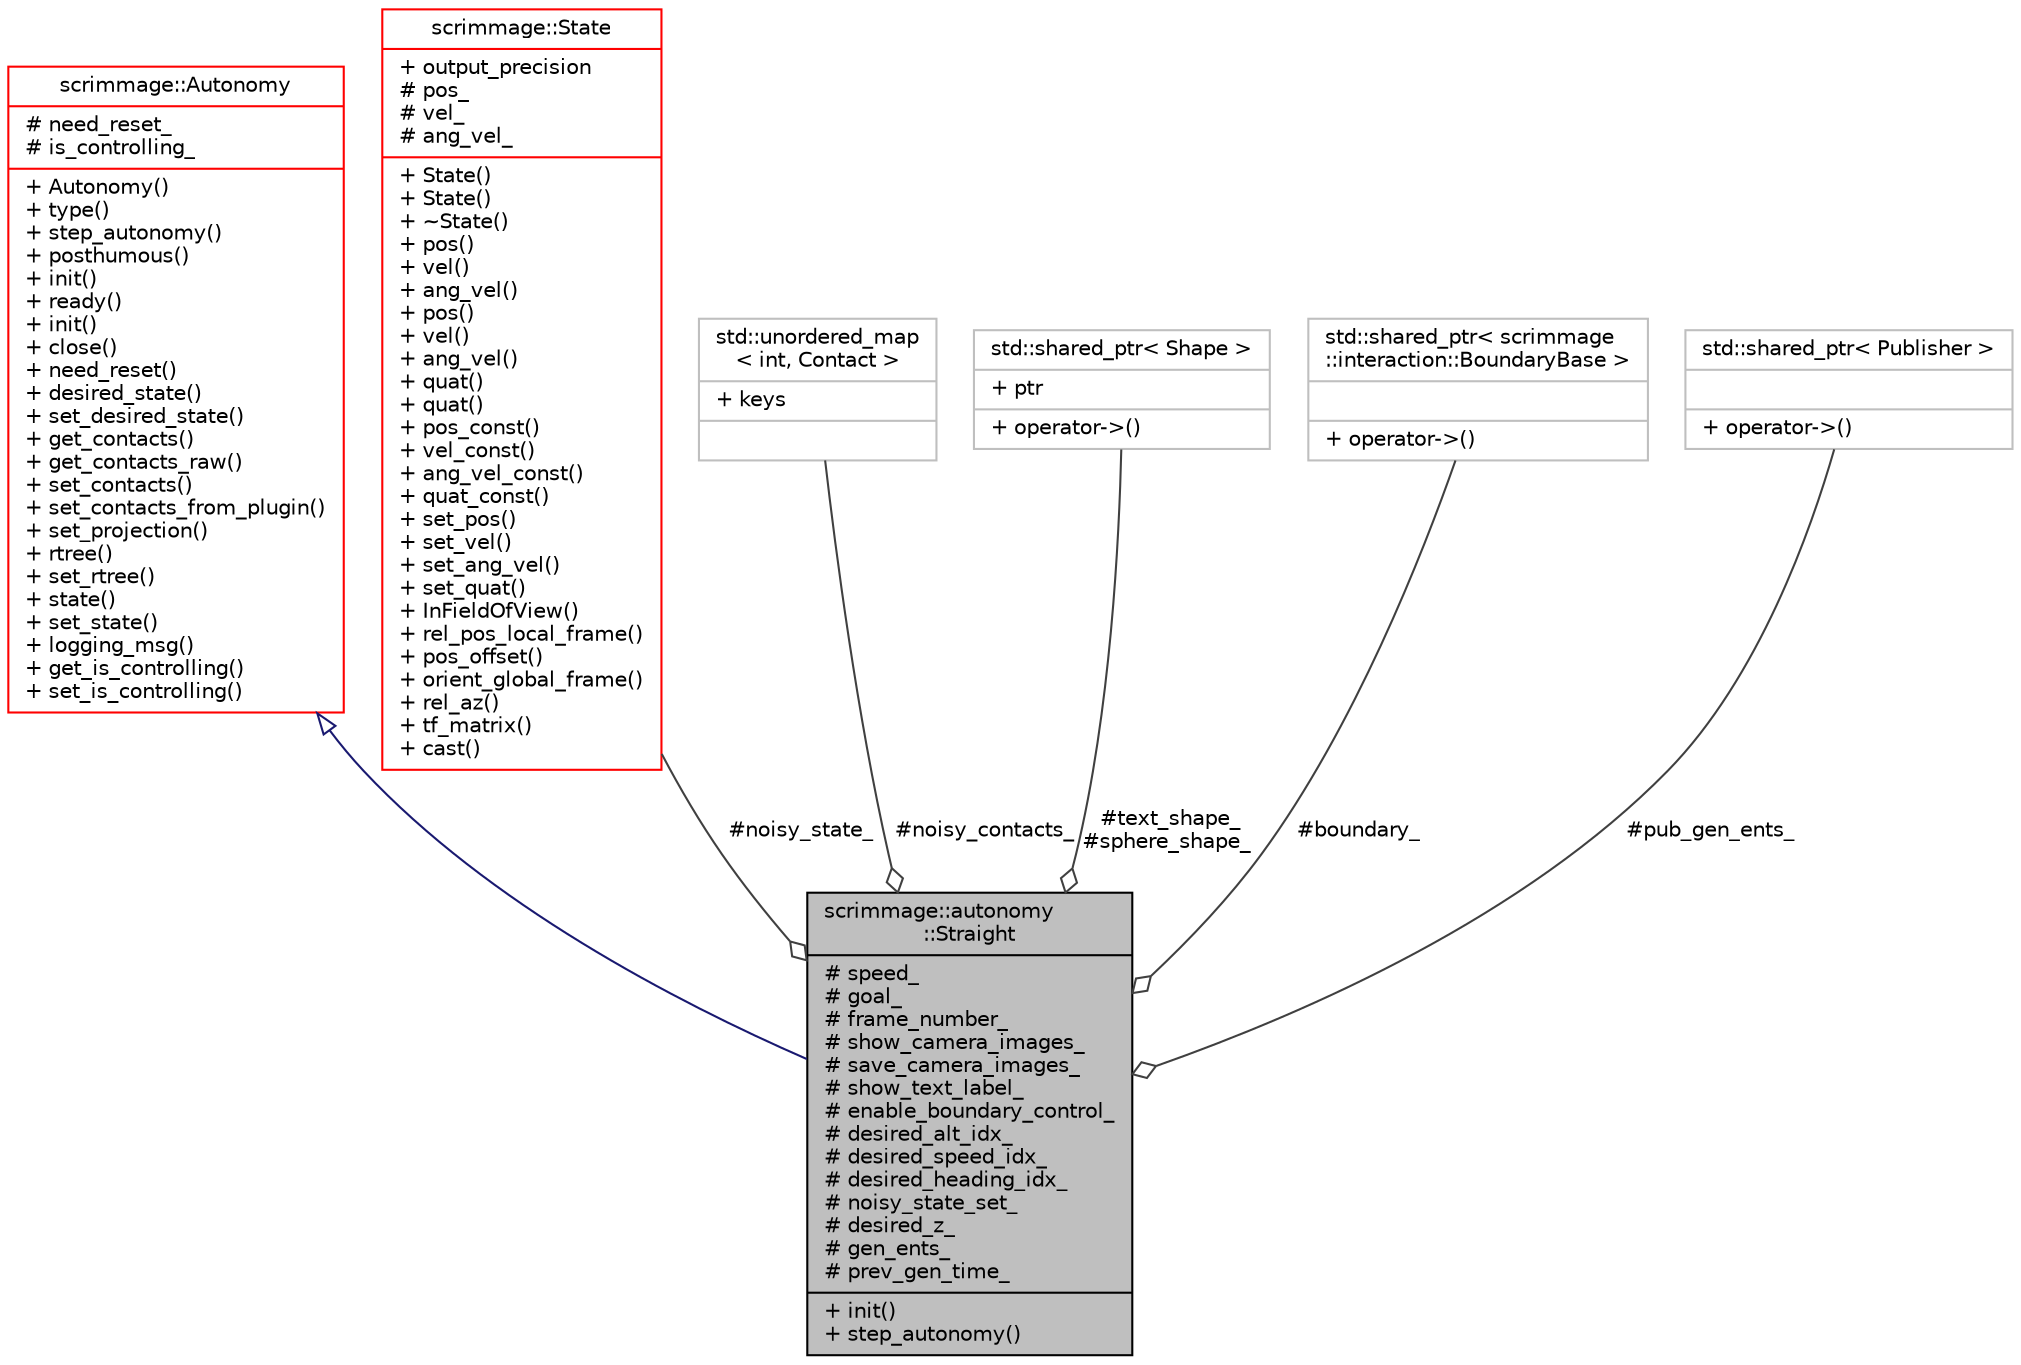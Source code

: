digraph "scrimmage::autonomy::Straight"
{
 // LATEX_PDF_SIZE
  edge [fontname="Helvetica",fontsize="10",labelfontname="Helvetica",labelfontsize="10"];
  node [fontname="Helvetica",fontsize="10",shape=record];
  Node1 [label="{scrimmage::autonomy\l::Straight\n|# speed_\l# goal_\l# frame_number_\l# show_camera_images_\l# save_camera_images_\l# show_text_label_\l# enable_boundary_control_\l# desired_alt_idx_\l# desired_speed_idx_\l# desired_heading_idx_\l# noisy_state_set_\l# desired_z_\l# gen_ents_\l# prev_gen_time_\l|+ init()\l+ step_autonomy()\l}",height=0.2,width=0.4,color="black", fillcolor="grey75", style="filled", fontcolor="black",tooltip=" "];
  Node2 -> Node1 [dir="back",color="midnightblue",fontsize="10",style="solid",arrowtail="onormal",fontname="Helvetica"];
  Node2 [label="{scrimmage::Autonomy\n|# need_reset_\l# is_controlling_\l|+ Autonomy()\l+ type()\l+ step_autonomy()\l+ posthumous()\l+ init()\l+ ready()\l+ init()\l+ close()\l+ need_reset()\l+ desired_state()\l+ set_desired_state()\l+ get_contacts()\l+ get_contacts_raw()\l+ set_contacts()\l+ set_contacts_from_plugin()\l+ set_projection()\l+ rtree()\l+ set_rtree()\l+ state()\l+ set_state()\l+ logging_msg()\l+ get_is_controlling()\l+ set_is_controlling()\l}",height=0.2,width=0.4,color="red", fillcolor="white", style="filled",URL="$classscrimmage_1_1Autonomy.html",tooltip=" "];
  Node31 -> Node1 [color="grey25",fontsize="10",style="solid",label=" #noisy_state_" ,arrowhead="odiamond",fontname="Helvetica"];
  Node31 [label="{scrimmage::State\n|+ output_precision\l# pos_\l# vel_\l# ang_vel_\l|+ State()\l+ State()\l+ ~State()\l+ pos()\l+ vel()\l+ ang_vel()\l+ pos()\l+ vel()\l+ ang_vel()\l+ quat()\l+ quat()\l+ pos_const()\l+ vel_const()\l+ ang_vel_const()\l+ quat_const()\l+ set_pos()\l+ set_vel()\l+ set_ang_vel()\l+ set_quat()\l+ InFieldOfView()\l+ rel_pos_local_frame()\l+ pos_offset()\l+ orient_global_frame()\l+ rel_az()\l+ tf_matrix()\l+ cast()\l}",height=0.2,width=0.4,color="red", fillcolor="white", style="filled",URL="$classscrimmage_1_1State.html",tooltip=" "];
  Node93 -> Node1 [color="grey25",fontsize="10",style="solid",label=" #noisy_contacts_" ,arrowhead="odiamond",fontname="Helvetica"];
  Node93 [label="{std::unordered_map\l\< int, Contact \>\n|+ keys\l|}",height=0.2,width=0.4,color="grey75", fillcolor="white", style="filled",tooltip=" "];
  Node95 -> Node1 [color="grey25",fontsize="10",style="solid",label=" #text_shape_\n#sphere_shape_" ,arrowhead="odiamond",fontname="Helvetica"];
  Node95 [label="{std::shared_ptr\< Shape \>\n|+ ptr\l|+ operator-\>()\l}",height=0.2,width=0.4,color="grey75", fillcolor="white", style="filled",tooltip=" "];
  Node96 -> Node1 [color="grey25",fontsize="10",style="solid",label=" #boundary_" ,arrowhead="odiamond",fontname="Helvetica"];
  Node96 [label="{std::shared_ptr\< scrimmage\l::interaction::BoundaryBase \>\n||+ operator-\>()\l}",height=0.2,width=0.4,color="grey75", fillcolor="white", style="filled",tooltip=" "];
  Node100 -> Node1 [color="grey25",fontsize="10",style="solid",label=" #pub_gen_ents_" ,arrowhead="odiamond",fontname="Helvetica"];
  Node100 [label="{std::shared_ptr\< Publisher \>\n||+ operator-\>()\l}",height=0.2,width=0.4,color="grey75", fillcolor="white", style="filled",tooltip=" "];
}
